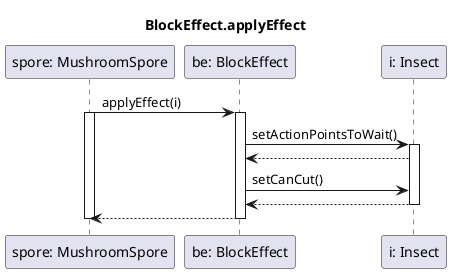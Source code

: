 @startuml BlockEffect
title BlockEffect.applyEffect

participant "spore: MushroomSpore" as spore
participant "be: BlockEffect" as effect
participant "i: Insect" as insect

spore-> effect : applyEffect(i)
activate spore
activate effect

effect->insect:setActionPointsToWait()
activate insect

effect<--insect

effect->insect:setCanCut()
effect<--insect
deactivate insect

spore<--effect
deactivate effect
deactivate spore

@enduml